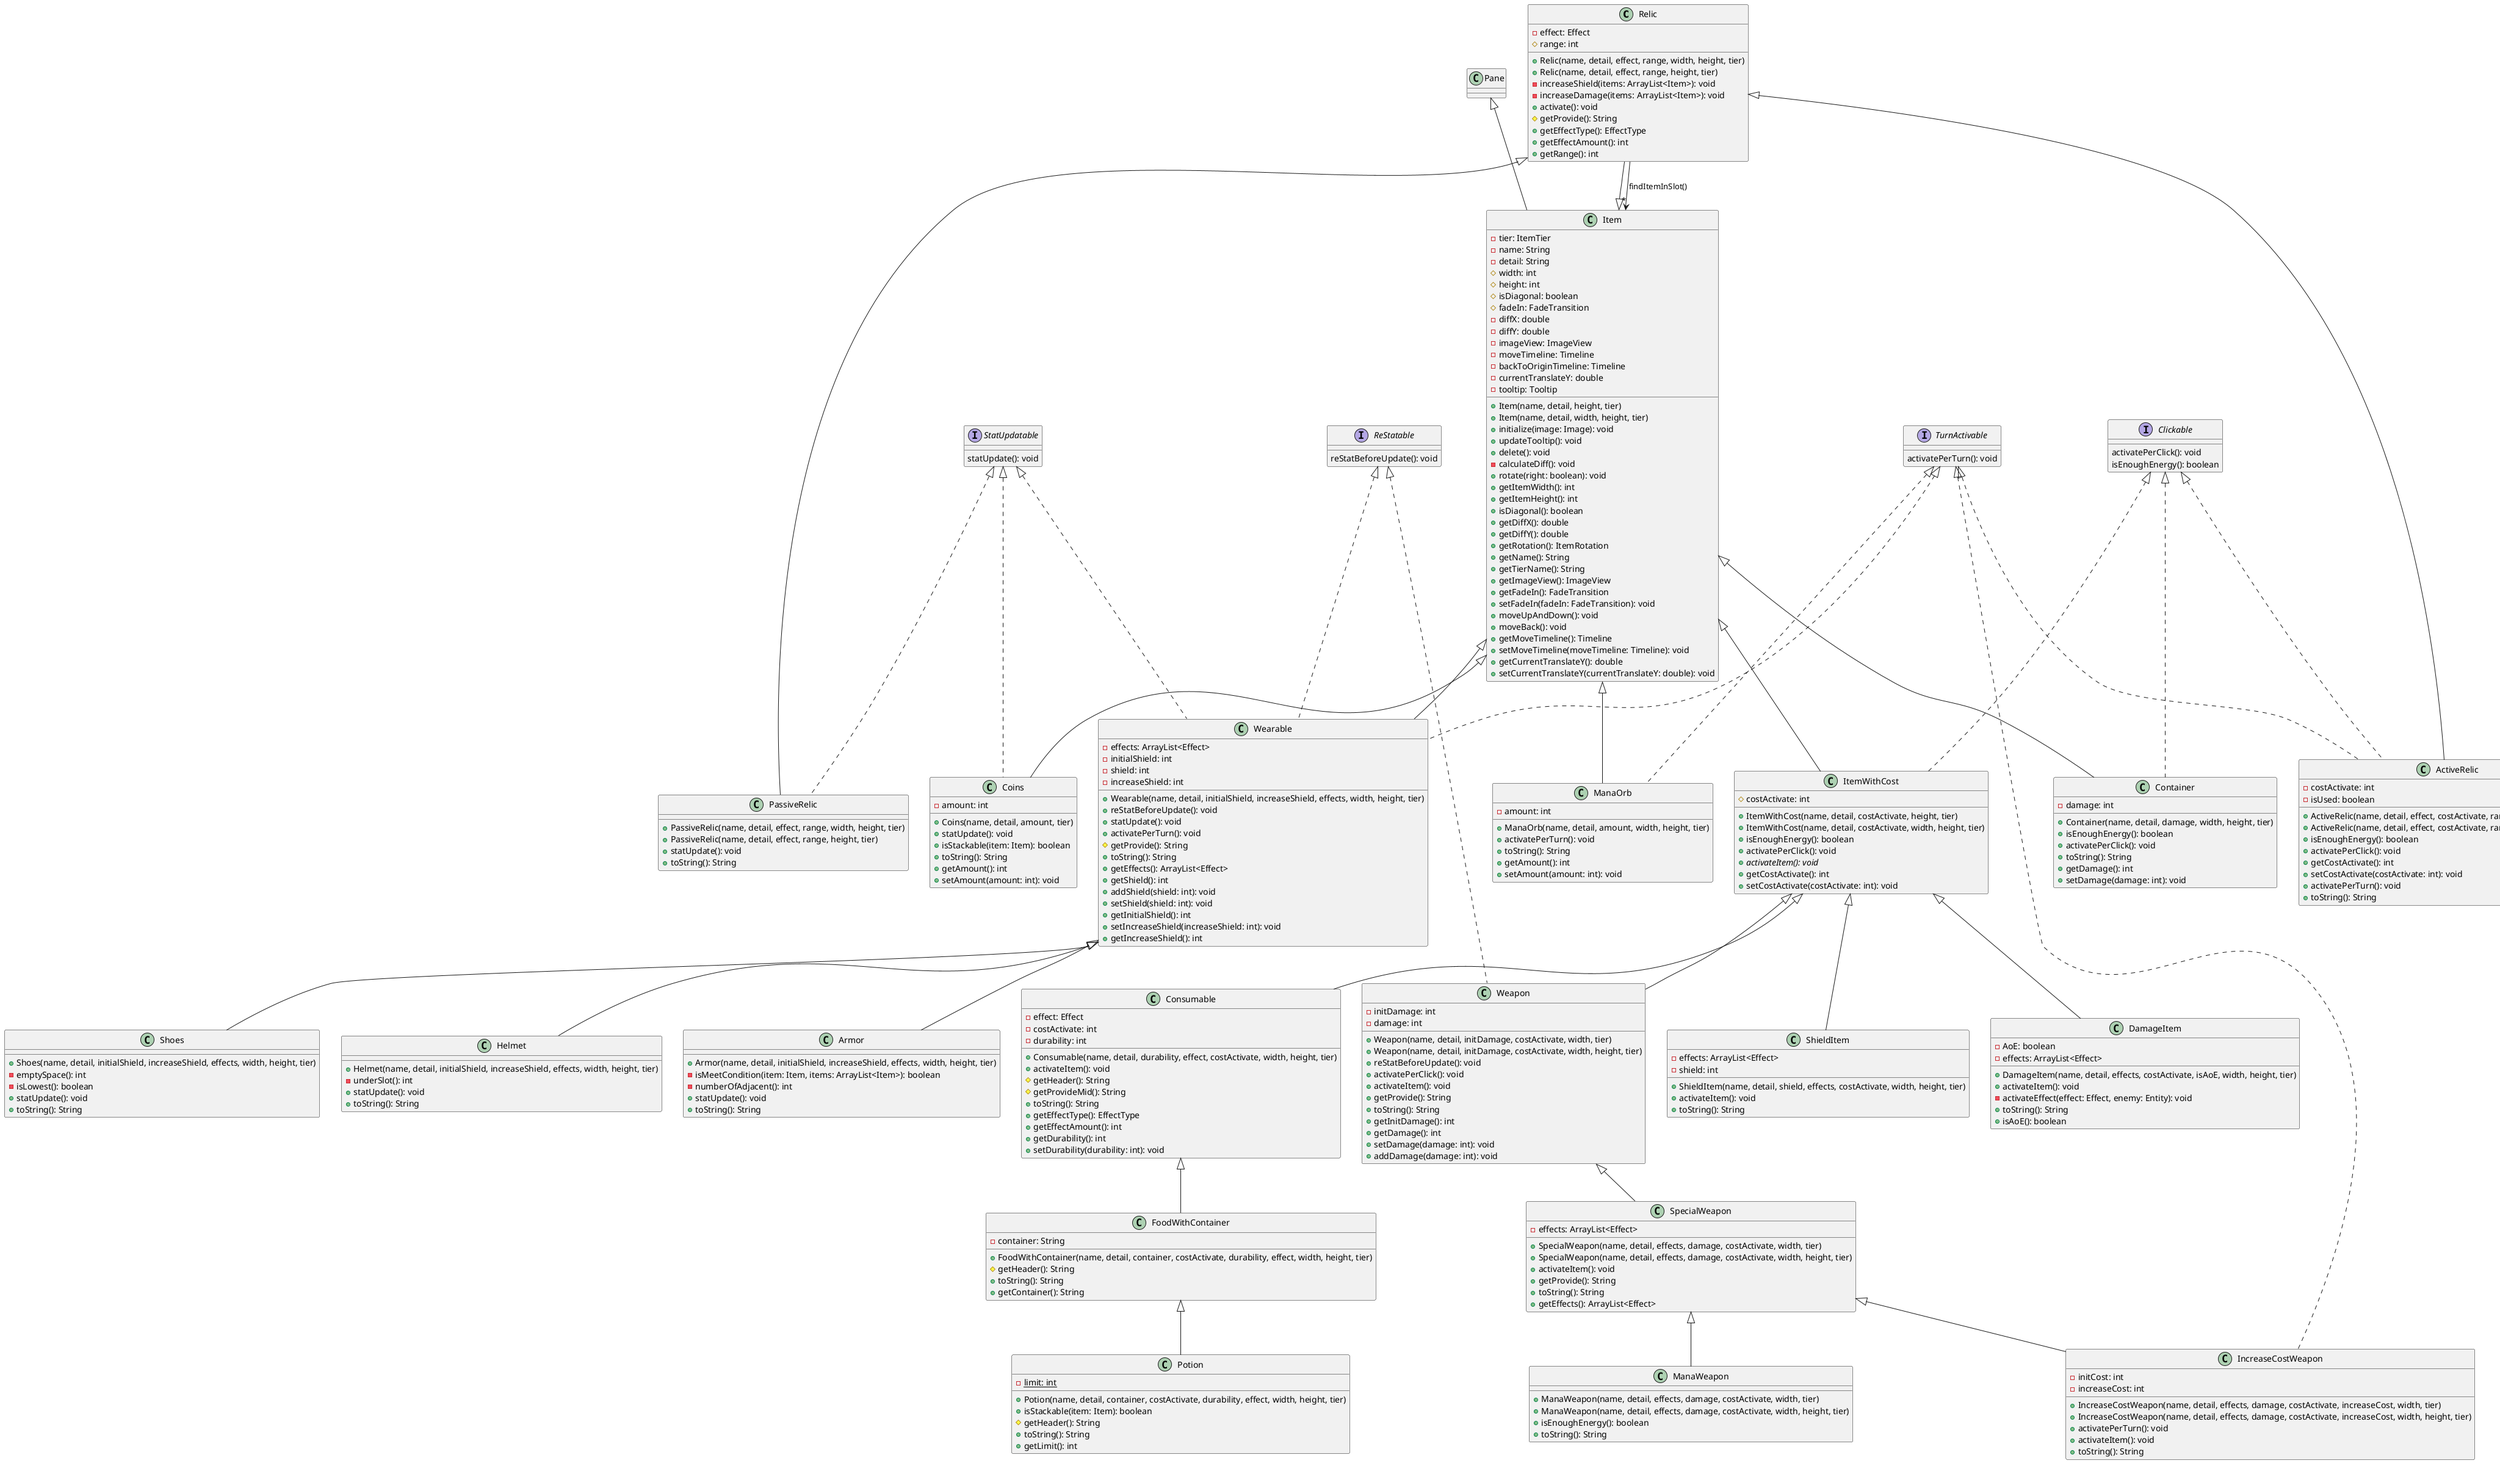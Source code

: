 @startuml
abstract class Relic [[java:game.item.relic.Relic]] {
	-effect: Effect
	#range: int
	+Relic(name, detail, effect, range, width, height, tier)
	+Relic(name, detail, effect, range, height, tier)
	-increaseShield(items: ArrayList<Item>): void
	-increaseDamage(items: ArrayList<Item>): void
	+activate(): void
	#getProvide(): String
	+getEffectType(): EffectType
	+getEffectAmount(): int
	+getRange(): int
}
class Item {
}
Relic --> "*" Item : findItemInSlot()
class Item {
}
Item <|-- Relic
class PassiveRelic [[java:game.item.relic.PassiveRelic]] {
	+PassiveRelic(name, detail, effect, range, width, height, tier)
	+PassiveRelic(name, detail, effect, range, height, tier)
	+statUpdate(): void
	+toString(): String
}
class Relic {
}
Relic <|-- PassiveRelic
interface StatUpdatable {
}
StatUpdatable <|.. PassiveRelic
class Potion [[java:game.item.consumable.Potion]] {
	-{static} limit: int
	+Potion(name, detail, container, costActivate, durability, effect, width, height, tier)
	+isStackable(item: Item): boolean
	#getHeader(): String
	+toString(): String
	+getLimit(): int
}
class FoodWithContainer {
}
FoodWithContainer <|-- Potion
class ShieldItem [[java:game.item.ShieldItem]] {
	-effects: ArrayList<Effect>
	-shield: int
	+ShieldItem(name, detail, shield, effects, costActivate, width, height, tier)
	+activateItem(): void
	+toString(): String
}
class ItemWithCost {
}
ItemWithCost <|-- ShieldItem
class IncreaseCostWeapon [[java:game.item.weapon.IncreaseCostWeapon]] {
	-initCost: int
	-increaseCost: int
	+IncreaseCostWeapon(name, detail, effects, damage, costActivate, increaseCost, width, tier)
	+IncreaseCostWeapon(name, detail, effects, damage, costActivate, increaseCost, width, height, tier)
	+activatePerTurn(): void
	+activateItem(): void
	+toString(): String
}
class SpecialWeapon {
}
SpecialWeapon <|-- IncreaseCostWeapon
interface TurnActivable {
}
TurnActivable <|.. IncreaseCostWeapon
interface TurnActivable [[java:interfaces.TurnActivable]] {
	activatePerTurn(): void
}
class Weapon [[java:game.item.weapon.Weapon]] {
	-initDamage: int
	-damage: int
	+Weapon(name, detail, initDamage, costActivate, width, tier)
	+Weapon(name, detail, initDamage, costActivate, width, height, tier)
	+reStatBeforeUpdate(): void
	+activatePerClick(): void
	+activateItem(): void
	+getProvide(): String
	+toString(): String
	+getInitDamage(): int
	+getDamage(): int
	+setDamage(damage: int): void
	+addDamage(damage: int): void
}
class ItemWithCost {
}
ItemWithCost <|-- Weapon
interface ReStatable {
}
ReStatable <|.. Weapon
interface ReStatable [[java:interfaces.ReStatable]] {
	reStatBeforeUpdate(): void
}
class FoodWithContainer [[java:game.item.consumable.FoodWithContainer]] {
	-container: String
	+FoodWithContainer(name, detail, container, costActivate, durability, effect, width, height, tier)
	#getHeader(): String
	+toString(): String
	+getContainer(): String
}
class Consumable {
}
Consumable <|-- FoodWithContainer
class Helmet [[java:game.item.wearable.Helmet]] {
	+Helmet(name, detail, initialShield, increaseShield, effects, width, height, tier)
	-underSlot(): int
	+statUpdate(): void
	+toString(): String
}
class Wearable {
}
Wearable <|-- Helmet
abstract class Wearable [[java:game.item.wearable.Wearable]] {
	-effects: ArrayList<Effect>
	-initialShield: int
	-shield: int
	-increaseShield: int
	+Wearable(name, detail, initialShield, increaseShield, effects, width, height, tier)
	+reStatBeforeUpdate(): void
	+statUpdate(): void
	+activatePerTurn(): void
	#getProvide(): String
	+toString(): String
	+getEffects(): ArrayList<Effect>
	+getShield(): int
	+addShield(shield: int): void
	+setShield(shield: int): void
	+getInitialShield(): int
	+setIncreaseShield(increaseShield: int): void
	+getIncreaseShield(): int
}
class Item {
}
Item <|-- Wearable
interface TurnActivable {
}
TurnActivable <|.. Wearable
interface StatUpdatable {
}
StatUpdatable <|.. Wearable
interface ReStatable {
}
ReStatable <|.. Wearable
interface StatUpdatable [[java:interfaces.StatUpdatable]] {
	statUpdate(): void
}
class ActiveRelic [[java:game.item.relic.ActiveRelic]] {
	-costActivate: int
	-isUsed: boolean
	+ActiveRelic(name, detail, effect, costActivate, range, width, height, tier)
	+ActiveRelic(name, detail, effect, costActivate, range, height, tier)
	+isEnoughEnergy(): boolean
	+activatePerClick(): void
	+getCostActivate(): int
	+setCostActivate(costActivate: int): void
	+activatePerTurn(): void
	+toString(): String
}
class Relic {
}
Relic <|-- ActiveRelic
interface Clickable {
}
Clickable <|.. ActiveRelic
interface TurnActivable {
}
TurnActivable <|.. ActiveRelic
class ManaOrb [[java:game.item.ManaOrb]] {
	-amount: int
	+ManaOrb(name, detail, amount, width, height, tier)
	+activatePerTurn(): void
	+toString(): String
	+getAmount(): int
	+setAmount(amount: int): void
}
class Item {
}
Item <|-- ManaOrb
interface TurnActivable {
}
TurnActivable <|.. ManaOrb
abstract class ItemWithCost [[java:game.item.ItemWithCost]] {
	#costActivate: int
	+ItemWithCost(name, detail, costActivate, height, tier)
	+ItemWithCost(name, detail, costActivate, width, height, tier)
	+isEnoughEnergy(): boolean
	+activatePerClick(): void
	+{abstract} activateItem(): void
	+getCostActivate(): int
	+setCostActivate(costActivate: int): void
}
class Item {
}
Item <|-- ItemWithCost
interface Clickable {
}
Clickable <|.. ItemWithCost
class Container [[java:game.item.consumable.Container]] {
	-damage: int
	+Container(name, detail, damage, width, height, tier)
	+isEnoughEnergy(): boolean
	+activatePerClick(): void
	+toString(): String
	+getDamage(): int
	+setDamage(damage: int): void
}
class Item {
}
Item <|-- Container
interface Clickable {
}
Clickable <|.. Container
interface Clickable [[java:interfaces.Clickable]] {
	activatePerClick(): void
	isEnoughEnergy(): boolean
}
class ManaWeapon [[java:game.item.weapon.ManaWeapon]] {
	+ManaWeapon(name, detail, effects, damage, costActivate, width, tier)
	+ManaWeapon(name, detail, effects, damage, costActivate, width, height, tier)
	+isEnoughEnergy(): boolean
	+toString(): String
}
class SpecialWeapon {
}
SpecialWeapon <|-- ManaWeapon
class SpecialWeapon [[java:game.item.weapon.SpecialWeapon]] {
	-effects: ArrayList<Effect>
	+SpecialWeapon(name, detail, effects, damage, costActivate, width, tier)
	+SpecialWeapon(name, detail, effects, damage, costActivate, width, height, tier)
	+activateItem(): void
	+getProvide(): String
	+toString(): String
	+getEffects(): ArrayList<Effect>
}
class Weapon {
}
Weapon <|-- SpecialWeapon
abstract class Item [[java:game.item.Item]] {
	-tier: ItemTier
	-name: String
	-detail: String
	#width: int
	#height: int
	#isDiagonal: boolean
	#fadeIn: FadeTransition
	-diffX: double
	-diffY: double
	-imageView: ImageView
	-moveTimeline: Timeline
	-backToOriginTimeline: Timeline
	-currentTranslateY: double
	-tooltip: Tooltip
	+Item(name, detail, height, tier)
	+Item(name, detail, width, height, tier)
	+initialize(image: Image): void
	+updateTooltip(): void
	+delete(): void
	-calculateDiff(): void
	+rotate(right: boolean): void
	+getItemWidth(): int
	+getItemHeight(): int
	+isDiagonal(): boolean
	+getDiffX(): double
	+getDiffY(): double
	+getRotation(): ItemRotation
	+getName(): String
	+getTierName(): String
	+getImageView(): ImageView
	+getFadeIn(): FadeTransition
	+setFadeIn(fadeIn: FadeTransition): void
	+moveUpAndDown(): void
	+moveBack(): void
	+getMoveTimeline(): Timeline
	+setMoveTimeline(moveTimeline: Timeline): void
	+getCurrentTranslateY(): double
	+setCurrentTranslateY(currentTranslateY: double): void
}
class Pane {
}
Pane <|-- Item
class Armor [[java:game.item.wearable.Armor]] {
	+Armor(name, detail, initialShield, increaseShield, effects, width, height, tier)
	-isMeetCondition(item: Item, items: ArrayList<Item>): boolean
	-numberOfAdjacent(): int
	+statUpdate(): void
	+toString(): String
}
class Wearable {
}
Wearable <|-- Armor
class Coins [[java:game.item.Coins]] {
	-amount: int
	+Coins(name, detail, amount, tier)
	+statUpdate(): void
	+isStackable(item: Item): boolean
	+toString(): String
	+getAmount(): int
	+setAmount(amount: int): void
}
class Item {
}
Item <|-- Coins
interface StatUpdatable {
}
StatUpdatable <|.. Coins
class Shoes [[java:game.item.wearable.Shoes]] {
	+Shoes(name, detail, initialShield, increaseShield, effects, width, height, tier)
	-emptySpace(): int
	-isLowest(): boolean
	+statUpdate(): void
	+toString(): String
}
class Wearable {
}
Wearable <|-- Shoes
class Consumable [[java:game.item.consumable.Consumable]] {
	-effect: Effect
	-costActivate: int
	-durability: int
	+Consumable(name, detail, durability, effect, costActivate, width, height, tier)
	+activateItem(): void
	#getHeader(): String
	#getProvideMid(): String
	+toString(): String
	+getEffectType(): EffectType
	+getEffectAmount(): int
	+getDurability(): int
	+setDurability(durability: int): void
}
class ItemWithCost {
}
ItemWithCost <|-- Consumable
class DamageItem [[java:game.item.DamageItem]] {
	-AoE: boolean
	-effects: ArrayList<Effect>
	+DamageItem(name, detail, effects, costActivate, isAoE, width, height, tier)
	+activateItem(): void
	-activateEffect(effect: Effect, enemy: Entity): void
	+toString(): String
	+isAoE(): boolean
}
class ItemWithCost {
}
ItemWithCost <|-- DamageItem

@enduml